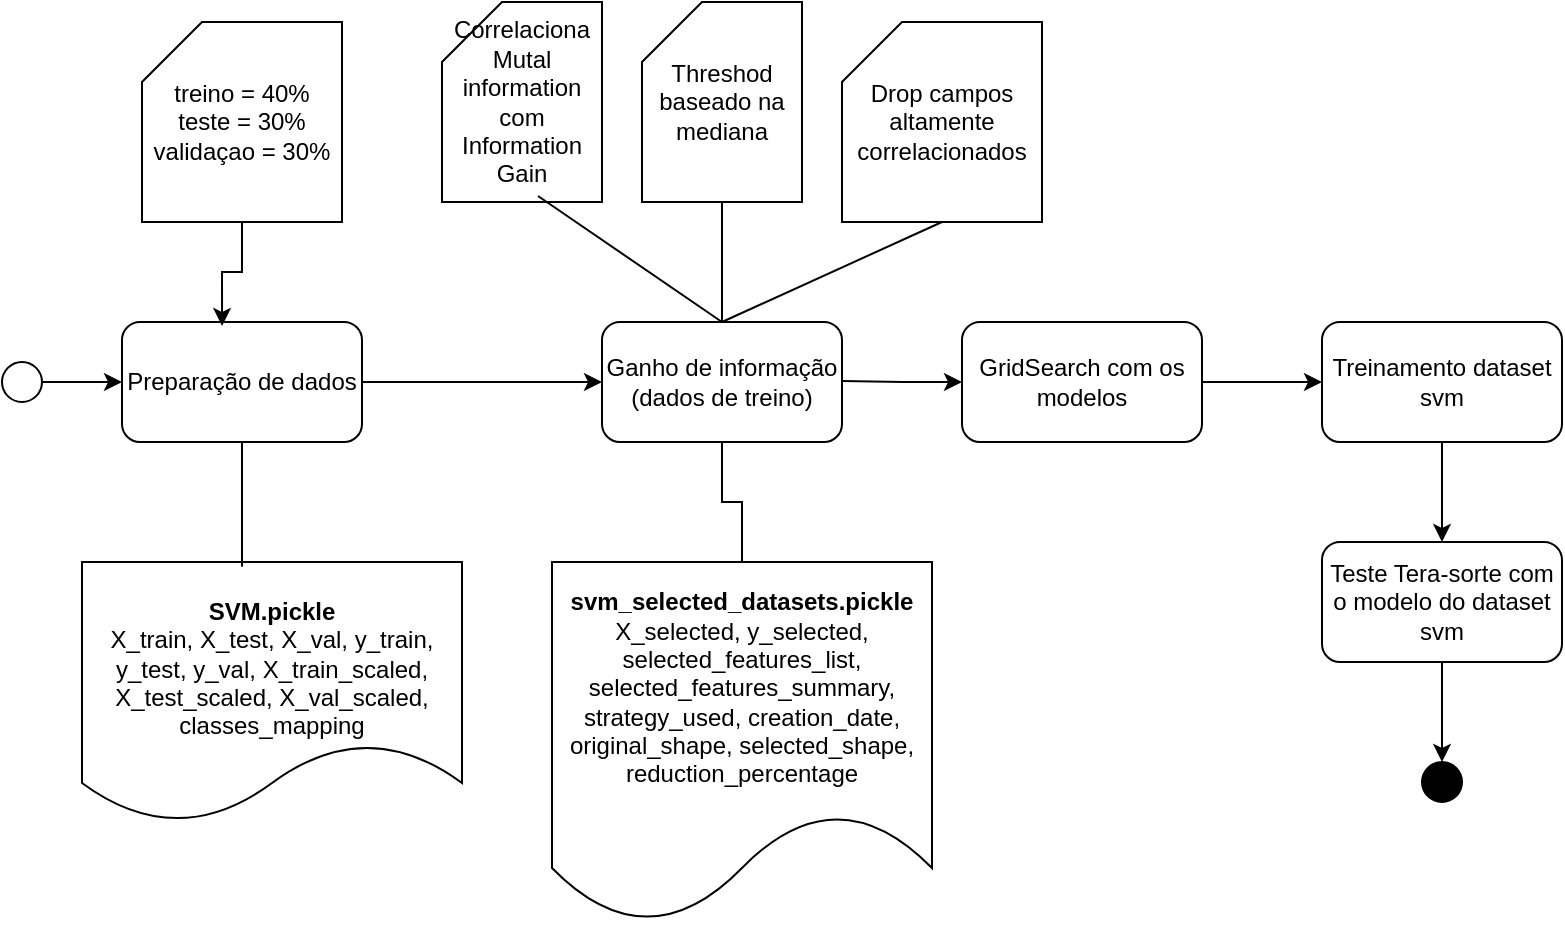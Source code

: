 <mxfile version="28.2.5" pages="2">
  <diagram name="Página-1" id="EbqvSy0O_uamLb-ivCjX">
    <mxGraphModel dx="946" dy="661" grid="1" gridSize="10" guides="1" tooltips="1" connect="1" arrows="1" fold="1" page="1" pageScale="1" pageWidth="827" pageHeight="1169" math="0" shadow="0">
      <root>
        <mxCell id="0" />
        <mxCell id="1" parent="0" />
        <mxCell id="OVsggOGgwdMoRwax-Imh-3" style="edgeStyle=orthogonalEdgeStyle;rounded=0;orthogonalLoop=1;jettySize=auto;html=1;exitX=1;exitY=0.5;exitDx=0;exitDy=0;entryX=0;entryY=0.5;entryDx=0;entryDy=0;" parent="1" source="M0XqjUEzMbhVuHoOyaxm-3" target="M0XqjUEzMbhVuHoOyaxm-8" edge="1">
          <mxGeometry relative="1" as="geometry">
            <mxPoint x="410" y="200" as="targetPoint" />
          </mxGeometry>
        </mxCell>
        <mxCell id="M0XqjUEzMbhVuHoOyaxm-2" value="&lt;br&gt;&lt;b&gt;SVM.pickle&lt;/b&gt;&lt;br&gt;X_train, X_test, X_val, y_train, y_test, y_val, X_train_scaled, X_test_scaled, X_val_scaled, classes_mapping" style="shape=document;whiteSpace=wrap;html=1;boundedLbl=1;" parent="1" vertex="1">
          <mxGeometry x="50" y="290" width="190" height="130" as="geometry" />
        </mxCell>
        <mxCell id="M0XqjUEzMbhVuHoOyaxm-3" value="Preparação de dados" style="rounded=1;whiteSpace=wrap;html=1;" parent="1" vertex="1">
          <mxGeometry x="70" y="170" width="120" height="60" as="geometry" />
        </mxCell>
        <mxCell id="M0XqjUEzMbhVuHoOyaxm-4" style="edgeStyle=orthogonalEdgeStyle;rounded=0;orthogonalLoop=1;jettySize=auto;html=1;entryX=0.421;entryY=0.018;entryDx=0;entryDy=0;entryPerimeter=0;endArrow=none;endFill=0;" parent="1" source="M0XqjUEzMbhVuHoOyaxm-3" target="M0XqjUEzMbhVuHoOyaxm-2" edge="1">
          <mxGeometry relative="1" as="geometry" />
        </mxCell>
        <mxCell id="M0XqjUEzMbhVuHoOyaxm-7" style="edgeStyle=orthogonalEdgeStyle;rounded=0;orthogonalLoop=1;jettySize=auto;html=1;" parent="1" source="M0XqjUEzMbhVuHoOyaxm-6" target="M0XqjUEzMbhVuHoOyaxm-3" edge="1">
          <mxGeometry relative="1" as="geometry" />
        </mxCell>
        <mxCell id="M0XqjUEzMbhVuHoOyaxm-6" value="" style="ellipse;whiteSpace=wrap;html=1;" parent="1" vertex="1">
          <mxGeometry x="10" y="190" width="20" height="20" as="geometry" />
        </mxCell>
        <mxCell id="M0XqjUEzMbhVuHoOyaxm-8" value="Ganho de informação&lt;br&gt;(dados de treino)" style="rounded=1;whiteSpace=wrap;html=1;" parent="1" vertex="1">
          <mxGeometry x="310" y="170" width="120" height="60" as="geometry" />
        </mxCell>
        <mxCell id="M0XqjUEzMbhVuHoOyaxm-9" value="Correlaciona Mutal information com Information Gain" style="shape=card;whiteSpace=wrap;html=1;" parent="1" vertex="1">
          <mxGeometry x="230" y="10" width="80" height="100" as="geometry" />
        </mxCell>
        <mxCell id="M0XqjUEzMbhVuHoOyaxm-10" value="" style="endArrow=none;html=1;rounded=0;exitX=0.5;exitY=0;exitDx=0;exitDy=0;entryX=0.6;entryY=0.97;entryDx=0;entryDy=0;entryPerimeter=0;" parent="1" source="M0XqjUEzMbhVuHoOyaxm-8" target="M0XqjUEzMbhVuHoOyaxm-9" edge="1">
          <mxGeometry width="50" height="50" relative="1" as="geometry">
            <mxPoint x="340" y="150" as="sourcePoint" />
            <mxPoint x="390" y="100" as="targetPoint" />
          </mxGeometry>
        </mxCell>
        <mxCell id="M0XqjUEzMbhVuHoOyaxm-11" value="&lt;b&gt;svm_selected_datasets.pickle&lt;/b&gt;&lt;br&gt;X_selected, y_selected, selected_features_list, selected_features_summary, strategy_used, creation_date, original_shape, selected_shape, reduction_percentage" style="shape=document;whiteSpace=wrap;html=1;boundedLbl=1;" parent="1" vertex="1">
          <mxGeometry x="285" y="290" width="190" height="180" as="geometry" />
        </mxCell>
        <mxCell id="M0XqjUEzMbhVuHoOyaxm-12" style="edgeStyle=orthogonalEdgeStyle;rounded=0;orthogonalLoop=1;jettySize=auto;html=1;entryX=0.5;entryY=0;entryDx=0;entryDy=0;endArrow=none;endFill=0;" parent="1" source="M0XqjUEzMbhVuHoOyaxm-8" target="M0XqjUEzMbhVuHoOyaxm-11" edge="1">
          <mxGeometry relative="1" as="geometry">
            <mxPoint x="380" y="270" as="targetPoint" />
          </mxGeometry>
        </mxCell>
        <mxCell id="M0XqjUEzMbhVuHoOyaxm-13" value="Threshod baseado na mediana" style="shape=card;whiteSpace=wrap;html=1;" parent="1" vertex="1">
          <mxGeometry x="330" y="10" width="80" height="100" as="geometry" />
        </mxCell>
        <mxCell id="M0XqjUEzMbhVuHoOyaxm-15" value="Drop campos altamente correlacionados" style="shape=card;whiteSpace=wrap;html=1;" parent="1" vertex="1">
          <mxGeometry x="430" y="20" width="100" height="100" as="geometry" />
        </mxCell>
        <mxCell id="M0XqjUEzMbhVuHoOyaxm-16" value="" style="endArrow=none;html=1;rounded=0;exitX=0.5;exitY=0;exitDx=0;exitDy=0;entryX=0.5;entryY=1;entryDx=0;entryDy=0;entryPerimeter=0;" parent="1" source="M0XqjUEzMbhVuHoOyaxm-8" target="M0XqjUEzMbhVuHoOyaxm-15" edge="1">
          <mxGeometry width="50" height="50" relative="1" as="geometry">
            <mxPoint x="602" y="213" as="sourcePoint" />
            <mxPoint x="500" y="150" as="targetPoint" />
          </mxGeometry>
        </mxCell>
        <mxCell id="M0XqjUEzMbhVuHoOyaxm-17" value="" style="endArrow=none;html=1;rounded=0;" parent="1" target="M0XqjUEzMbhVuHoOyaxm-13" edge="1">
          <mxGeometry width="50" height="50" relative="1" as="geometry">
            <mxPoint x="370" y="170" as="sourcePoint" />
            <mxPoint x="490" y="120" as="targetPoint" />
          </mxGeometry>
        </mxCell>
        <mxCell id="M0XqjUEzMbhVuHoOyaxm-18" value="treino = 40%&lt;div&gt;teste = 30%&lt;/div&gt;&lt;div&gt;validaçao = 30%&lt;/div&gt;" style="shape=card;whiteSpace=wrap;html=1;" parent="1" vertex="1">
          <mxGeometry x="80" y="20" width="100" height="100" as="geometry" />
        </mxCell>
        <mxCell id="M0XqjUEzMbhVuHoOyaxm-19" style="edgeStyle=orthogonalEdgeStyle;rounded=0;orthogonalLoop=1;jettySize=auto;html=1;entryX=0.417;entryY=0.033;entryDx=0;entryDy=0;entryPerimeter=0;" parent="1" source="M0XqjUEzMbhVuHoOyaxm-18" target="M0XqjUEzMbhVuHoOyaxm-3" edge="1">
          <mxGeometry relative="1" as="geometry" />
        </mxCell>
        <mxCell id="M0XqjUEzMbhVuHoOyaxm-21" value="GridSearch com os modelos" style="rounded=1;whiteSpace=wrap;html=1;" parent="1" vertex="1">
          <mxGeometry x="490" y="170" width="120" height="60" as="geometry" />
        </mxCell>
        <mxCell id="M0XqjUEzMbhVuHoOyaxm-22" value="Treinamento dataset svm" style="rounded=1;whiteSpace=wrap;html=1;" parent="1" vertex="1">
          <mxGeometry x="670" y="170" width="120" height="60" as="geometry" />
        </mxCell>
        <mxCell id="M0XqjUEzMbhVuHoOyaxm-25" style="edgeStyle=orthogonalEdgeStyle;rounded=0;orthogonalLoop=1;jettySize=auto;html=1;exitX=1;exitY=0.5;exitDx=0;exitDy=0;" parent="1" edge="1">
          <mxGeometry relative="1" as="geometry">
            <mxPoint x="430" y="199.5" as="sourcePoint" />
            <mxPoint x="490" y="200" as="targetPoint" />
          </mxGeometry>
        </mxCell>
        <mxCell id="M0XqjUEzMbhVuHoOyaxm-27" style="edgeStyle=orthogonalEdgeStyle;rounded=0;orthogonalLoop=1;jettySize=auto;html=1;exitX=1;exitY=0.5;exitDx=0;exitDy=0;entryX=0;entryY=0.5;entryDx=0;entryDy=0;" parent="1" source="M0XqjUEzMbhVuHoOyaxm-21" target="M0XqjUEzMbhVuHoOyaxm-22" edge="1">
          <mxGeometry relative="1" as="geometry">
            <mxPoint x="630" y="190" as="sourcePoint" />
            <mxPoint x="690" y="190.5" as="targetPoint" />
          </mxGeometry>
        </mxCell>
        <mxCell id="M0XqjUEzMbhVuHoOyaxm-30" style="edgeStyle=orthogonalEdgeStyle;rounded=0;orthogonalLoop=1;jettySize=auto;html=1;" parent="1" source="M0XqjUEzMbhVuHoOyaxm-28" target="M0XqjUEzMbhVuHoOyaxm-31" edge="1">
          <mxGeometry relative="1" as="geometry">
            <mxPoint x="730" y="410" as="targetPoint" />
          </mxGeometry>
        </mxCell>
        <mxCell id="M0XqjUEzMbhVuHoOyaxm-28" value="Teste Tera-sorte com o modelo do dataset svm" style="rounded=1;whiteSpace=wrap;html=1;" parent="1" vertex="1">
          <mxGeometry x="670" y="280" width="120" height="60" as="geometry" />
        </mxCell>
        <mxCell id="M0XqjUEzMbhVuHoOyaxm-29" style="rounded=0;orthogonalLoop=1;jettySize=auto;html=1;entryX=0.5;entryY=0;entryDx=0;entryDy=0;" parent="1" source="M0XqjUEzMbhVuHoOyaxm-22" target="M0XqjUEzMbhVuHoOyaxm-28" edge="1">
          <mxGeometry relative="1" as="geometry" />
        </mxCell>
        <mxCell id="M0XqjUEzMbhVuHoOyaxm-31" value="" style="ellipse;whiteSpace=wrap;html=1;fillColor=#000000;" parent="1" vertex="1">
          <mxGeometry x="720" y="390" width="20" height="20" as="geometry" />
        </mxCell>
      </root>
    </mxGraphModel>
  </diagram>
  <diagram id="sIdZahtBozyH_PGeNN7C" name="Página-2">
    <mxGraphModel dx="946" dy="661" grid="1" gridSize="10" guides="1" tooltips="1" connect="1" arrows="1" fold="1" page="1" pageScale="1" pageWidth="827" pageHeight="1169" math="0" shadow="0">
      <root>
        <mxCell id="0" />
        <mxCell id="1" parent="0" />
        <mxCell id="M13i6kYkHGCVRKX_Pbnh-5" value="" style="whiteSpace=wrap;html=1;aspect=fixed;" vertex="1" parent="1">
          <mxGeometry x="190" y="80" width="240" height="240" as="geometry" />
        </mxCell>
      </root>
    </mxGraphModel>
  </diagram>
</mxfile>

